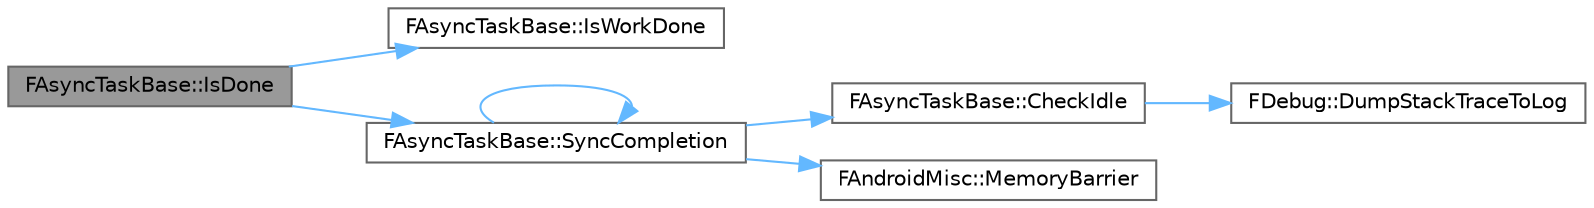 digraph "FAsyncTaskBase::IsDone"
{
 // INTERACTIVE_SVG=YES
 // LATEX_PDF_SIZE
  bgcolor="transparent";
  edge [fontname=Helvetica,fontsize=10,labelfontname=Helvetica,labelfontsize=10];
  node [fontname=Helvetica,fontsize=10,shape=box,height=0.2,width=0.4];
  rankdir="LR";
  Node1 [id="Node000001",label="FAsyncTaskBase::IsDone",height=0.2,width=0.4,color="gray40", fillcolor="grey60", style="filled", fontcolor="black",tooltip="Returns true if the work and TASK has completed, false while it's still in progress."];
  Node1 -> Node2 [id="edge1_Node000001_Node000002",color="steelblue1",style="solid",tooltip=" "];
  Node2 [id="Node000002",label="FAsyncTaskBase::IsWorkDone",height=0.2,width=0.4,color="grey40", fillcolor="white", style="filled",URL="$dd/d1f/classFAsyncTaskBase.html#a140dde501ff21c850615f33ba3a3cc13",tooltip="Returns true if the work has completed, false while it's still in progress."];
  Node1 -> Node3 [id="edge2_Node000001_Node000003",color="steelblue1",style="solid",tooltip=" "];
  Node3 [id="Node000003",label="FAsyncTaskBase::SyncCompletion",height=0.2,width=0.4,color="grey40", fillcolor="white", style="filled",URL="$dd/d1f/classFAsyncTaskBase.html#a0245a88fb083c9032b342ea4670423c8",tooltip="Internal call to synchronize completion between threads, never called from a pool thread."];
  Node3 -> Node4 [id="edge3_Node000003_Node000004",color="steelblue1",style="solid",tooltip=" "];
  Node4 [id="Node000004",label="FAsyncTaskBase::CheckIdle",height=0.2,width=0.4,color="grey40", fillcolor="white", style="filled",URL="$dd/d1f/classFAsyncTaskBase.html#afd0990a2768264a1192c87bc6ef2537b",tooltip="Internal call to assert that we are idle."];
  Node4 -> Node5 [id="edge4_Node000004_Node000005",color="steelblue1",style="solid",tooltip=" "];
  Node5 [id="Node000005",label="FDebug::DumpStackTraceToLog",height=0.2,width=0.4,color="grey40", fillcolor="white", style="filled",URL="$df/d54/structFDebug.html#a119235736bea9f64323b7c7ad0225365",tooltip="Dumps the stack trace into the log, meant to be used for debugging purposes."];
  Node3 -> Node6 [id="edge5_Node000003_Node000006",color="steelblue1",style="solid",tooltip=" "];
  Node6 [id="Node000006",label="FAndroidMisc::MemoryBarrier",height=0.2,width=0.4,color="grey40", fillcolor="white", style="filled",URL="$db/d8b/structFAndroidMisc.html#a047b0e2fcad1de31f3f8d408b507084c",tooltip=" "];
  Node3 -> Node3 [id="edge6_Node000003_Node000003",color="steelblue1",style="solid",tooltip=" "];
}
